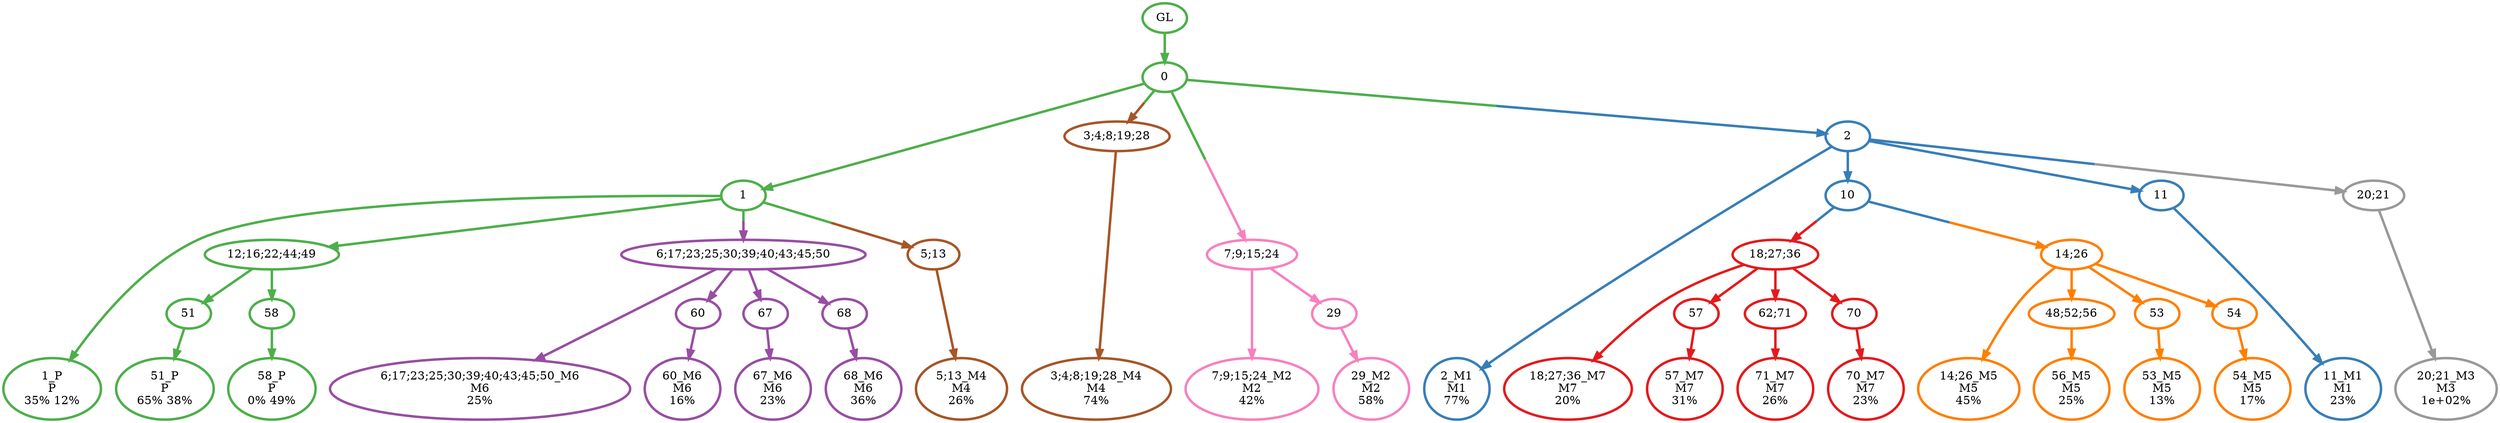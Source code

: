 digraph T {
	{
		rank=same
		44 [penwidth=3,colorscheme=set19,color=3,label="1_P\nP\n35% 12%"]
		41 [penwidth=3,colorscheme=set19,color=3,label="51_P\nP\n65% 38%"]
		39 [penwidth=3,colorscheme=set19,color=3,label="58_P\nP\n0% 49%"]
		38 [penwidth=3,colorscheme=set19,color=2,label="2_M1\nM1\n77%"]
		35 [penwidth=3,colorscheme=set19,color=2,label="11_M1\nM1\n23%"]
		34 [penwidth=3,colorscheme=set19,color=8,label="7;9;15;24_M2\nM2\n42%"]
		32 [penwidth=3,colorscheme=set19,color=8,label="29_M2\nM2\n58%"]
		31 [penwidth=3,colorscheme=set19,color=9,label="20;21_M3\nM3\n1e+02%"]
		30 [penwidth=3,colorscheme=set19,color=7,label="5;13_M4\nM4\n26%"]
		29 [penwidth=3,colorscheme=set19,color=7,label="3;4;8;19;28_M4\nM4\n74%"]
		28 [penwidth=3,colorscheme=set19,color=5,label="14;26_M5\nM5\n45%"]
		26 [penwidth=3,colorscheme=set19,color=5,label="56_M5\nM5\n25%"]
		24 [penwidth=3,colorscheme=set19,color=5,label="53_M5\nM5\n13%"]
		22 [penwidth=3,colorscheme=set19,color=5,label="54_M5\nM5\n17%"]
		21 [penwidth=3,colorscheme=set19,color=4,label="6;17;23;25;30;39;40;43;45;50_M6\nM6\n25%"]
		19 [penwidth=3,colorscheme=set19,color=4,label="60_M6\nM6\n16%"]
		17 [penwidth=3,colorscheme=set19,color=4,label="67_M6\nM6\n23%"]
		15 [penwidth=3,colorscheme=set19,color=4,label="68_M6\nM6\n36%"]
		14 [penwidth=3,colorscheme=set19,color=1,label="18;27;36_M7\nM7\n20%"]
		12 [penwidth=3,colorscheme=set19,color=1,label="57_M7\nM7\n31%"]
		10 [penwidth=3,colorscheme=set19,color=1,label="71_M7\nM7\n26%"]
		8 [penwidth=3,colorscheme=set19,color=1,label="70_M7\nM7\n23%"]
	}
	47 [penwidth=3,colorscheme=set19,color=3,label="GL"]
	46 [penwidth=3,colorscheme=set19,color=3,label="0"]
	45 [penwidth=3,colorscheme=set19,color=3,label="1"]
	43 [penwidth=3,colorscheme=set19,color=3,label="12;16;22;44;49"]
	42 [penwidth=3,colorscheme=set19,color=3,label="51"]
	40 [penwidth=3,colorscheme=set19,color=3,label="58"]
	37 [penwidth=3,colorscheme=set19,color=2,label="10"]
	36 [penwidth=3,colorscheme=set19,color=2,label="11"]
	33 [penwidth=3,colorscheme=set19,color=8,label="29"]
	27 [penwidth=3,colorscheme=set19,color=5,label="48;52;56"]
	25 [penwidth=3,colorscheme=set19,color=5,label="53"]
	23 [penwidth=3,colorscheme=set19,color=5,label="54"]
	20 [penwidth=3,colorscheme=set19,color=4,label="60"]
	18 [penwidth=3,colorscheme=set19,color=4,label="67"]
	16 [penwidth=3,colorscheme=set19,color=4,label="68"]
	13 [penwidth=3,colorscheme=set19,color=1,label="57"]
	11 [penwidth=3,colorscheme=set19,color=1,label="62;71"]
	9 [penwidth=3,colorscheme=set19,color=1,label="70"]
	7 [penwidth=3,colorscheme=set19,color=1,label="18;27;36"]
	6 [penwidth=3,colorscheme=set19,color=5,label="14;26"]
	5 [penwidth=3,colorscheme=set19,color=9,label="20;21"]
	4 [penwidth=3,colorscheme=set19,color=4,label="6;17;23;25;30;39;40;43;45;50"]
	3 [penwidth=3,colorscheme=set19,color=7,label="5;13"]
	2 [penwidth=3,colorscheme=set19,color=7,label="3;4;8;19;28"]
	1 [penwidth=3,colorscheme=set19,color=8,label="7;9;15;24"]
	0 [penwidth=3,colorscheme=set19,color=2,label="2"]
	47 -> 46 [penwidth=3,colorscheme=set19,color=3]
	46 -> 45 [penwidth=3,colorscheme=set19,color=3]
	46 -> 2 [penwidth=3,colorscheme=set19,color="3;0.5:7"]
	46 -> 1 [penwidth=3,colorscheme=set19,color="3;0.5:8"]
	46 -> 0 [penwidth=3,colorscheme=set19,color="3;0.5:2"]
	45 -> 44 [penwidth=3,colorscheme=set19,color=3]
	45 -> 43 [penwidth=3,colorscheme=set19,color=3]
	45 -> 4 [penwidth=3,colorscheme=set19,color="3;0.5:4"]
	45 -> 3 [penwidth=3,colorscheme=set19,color="3;0.5:7"]
	43 -> 42 [penwidth=3,colorscheme=set19,color=3]
	43 -> 40 [penwidth=3,colorscheme=set19,color=3]
	42 -> 41 [penwidth=3,colorscheme=set19,color=3]
	40 -> 39 [penwidth=3,colorscheme=set19,color=3]
	37 -> 7 [penwidth=3,colorscheme=set19,color="2;0.5:1"]
	37 -> 6 [penwidth=3,colorscheme=set19,color="2;0.5:5"]
	36 -> 35 [penwidth=3,colorscheme=set19,color=2]
	33 -> 32 [penwidth=3,colorscheme=set19,color=8]
	27 -> 26 [penwidth=3,colorscheme=set19,color=5]
	25 -> 24 [penwidth=3,colorscheme=set19,color=5]
	23 -> 22 [penwidth=3,colorscheme=set19,color=5]
	20 -> 19 [penwidth=3,colorscheme=set19,color=4]
	18 -> 17 [penwidth=3,colorscheme=set19,color=4]
	16 -> 15 [penwidth=3,colorscheme=set19,color=4]
	13 -> 12 [penwidth=3,colorscheme=set19,color=1]
	11 -> 10 [penwidth=3,colorscheme=set19,color=1]
	9 -> 8 [penwidth=3,colorscheme=set19,color=1]
	7 -> 14 [penwidth=3,colorscheme=set19,color=1]
	7 -> 13 [penwidth=3,colorscheme=set19,color=1]
	7 -> 11 [penwidth=3,colorscheme=set19,color=1]
	7 -> 9 [penwidth=3,colorscheme=set19,color=1]
	6 -> 28 [penwidth=3,colorscheme=set19,color=5]
	6 -> 27 [penwidth=3,colorscheme=set19,color=5]
	6 -> 25 [penwidth=3,colorscheme=set19,color=5]
	6 -> 23 [penwidth=3,colorscheme=set19,color=5]
	5 -> 31 [penwidth=3,colorscheme=set19,color=9]
	4 -> 21 [penwidth=3,colorscheme=set19,color=4]
	4 -> 20 [penwidth=3,colorscheme=set19,color=4]
	4 -> 18 [penwidth=3,colorscheme=set19,color=4]
	4 -> 16 [penwidth=3,colorscheme=set19,color=4]
	3 -> 30 [penwidth=3,colorscheme=set19,color=7]
	2 -> 29 [penwidth=3,colorscheme=set19,color=7]
	1 -> 34 [penwidth=3,colorscheme=set19,color=8]
	1 -> 33 [penwidth=3,colorscheme=set19,color=8]
	0 -> 38 [penwidth=3,colorscheme=set19,color=2]
	0 -> 37 [penwidth=3,colorscheme=set19,color=2]
	0 -> 36 [penwidth=3,colorscheme=set19,color=2]
	0 -> 5 [penwidth=3,colorscheme=set19,color="2;0.5:9"]
}
